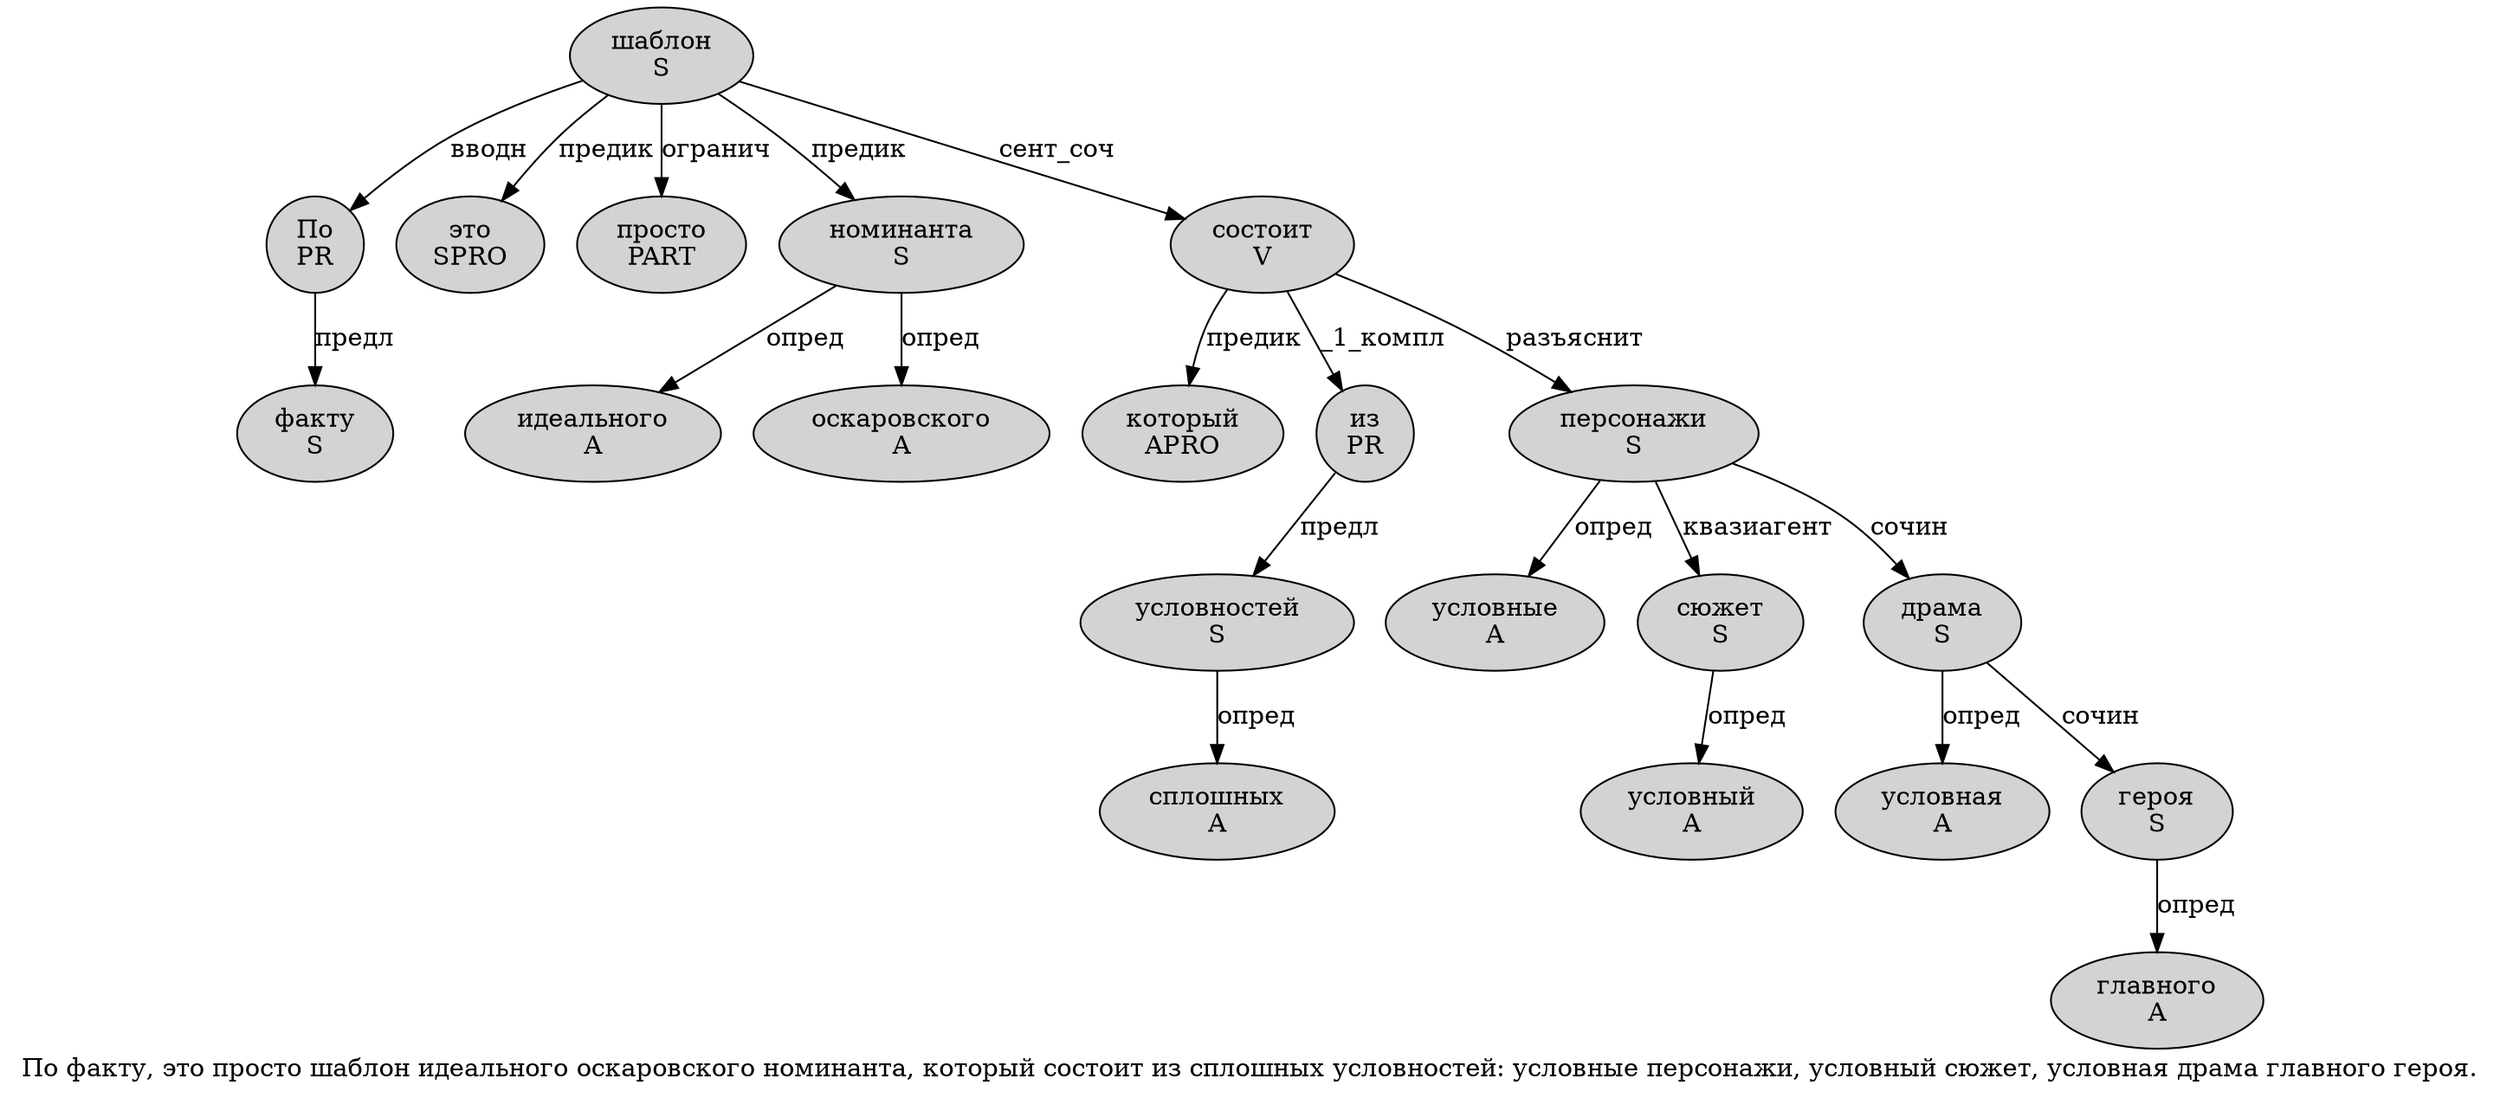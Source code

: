 digraph SENTENCE_4194 {
	graph [label="По факту, это просто шаблон идеального оскаровского номинанта, который состоит из сплошных условностей: условные персонажи, условный сюжет, условная драма главного героя."]
	node [style=filled]
		0 [label="По
PR" color="" fillcolor=lightgray penwidth=1 shape=ellipse]
		1 [label="факту
S" color="" fillcolor=lightgray penwidth=1 shape=ellipse]
		3 [label="это
SPRO" color="" fillcolor=lightgray penwidth=1 shape=ellipse]
		4 [label="просто
PART" color="" fillcolor=lightgray penwidth=1 shape=ellipse]
		5 [label="шаблон
S" color="" fillcolor=lightgray penwidth=1 shape=ellipse]
		6 [label="идеального
A" color="" fillcolor=lightgray penwidth=1 shape=ellipse]
		7 [label="оскаровского
A" color="" fillcolor=lightgray penwidth=1 shape=ellipse]
		8 [label="номинанта
S" color="" fillcolor=lightgray penwidth=1 shape=ellipse]
		10 [label="который
APRO" color="" fillcolor=lightgray penwidth=1 shape=ellipse]
		11 [label="состоит
V" color="" fillcolor=lightgray penwidth=1 shape=ellipse]
		12 [label="из
PR" color="" fillcolor=lightgray penwidth=1 shape=ellipse]
		13 [label="сплошных
A" color="" fillcolor=lightgray penwidth=1 shape=ellipse]
		14 [label="условностей
S" color="" fillcolor=lightgray penwidth=1 shape=ellipse]
		16 [label="условные
A" color="" fillcolor=lightgray penwidth=1 shape=ellipse]
		17 [label="персонажи
S" color="" fillcolor=lightgray penwidth=1 shape=ellipse]
		19 [label="условный
A" color="" fillcolor=lightgray penwidth=1 shape=ellipse]
		20 [label="сюжет
S" color="" fillcolor=lightgray penwidth=1 shape=ellipse]
		22 [label="условная
A" color="" fillcolor=lightgray penwidth=1 shape=ellipse]
		23 [label="драма
S" color="" fillcolor=lightgray penwidth=1 shape=ellipse]
		24 [label="главного
A" color="" fillcolor=lightgray penwidth=1 shape=ellipse]
		25 [label="героя
S" color="" fillcolor=lightgray penwidth=1 shape=ellipse]
			11 -> 10 [label="предик"]
			11 -> 12 [label="_1_компл"]
			11 -> 17 [label="разъяснит"]
			0 -> 1 [label="предл"]
			25 -> 24 [label="опред"]
			14 -> 13 [label="опред"]
			5 -> 0 [label="вводн"]
			5 -> 3 [label="предик"]
			5 -> 4 [label="огранич"]
			5 -> 8 [label="предик"]
			5 -> 11 [label="сент_соч"]
			23 -> 22 [label="опред"]
			23 -> 25 [label="сочин"]
			12 -> 14 [label="предл"]
			8 -> 6 [label="опред"]
			8 -> 7 [label="опред"]
			17 -> 16 [label="опред"]
			17 -> 20 [label="квазиагент"]
			17 -> 23 [label="сочин"]
			20 -> 19 [label="опред"]
}